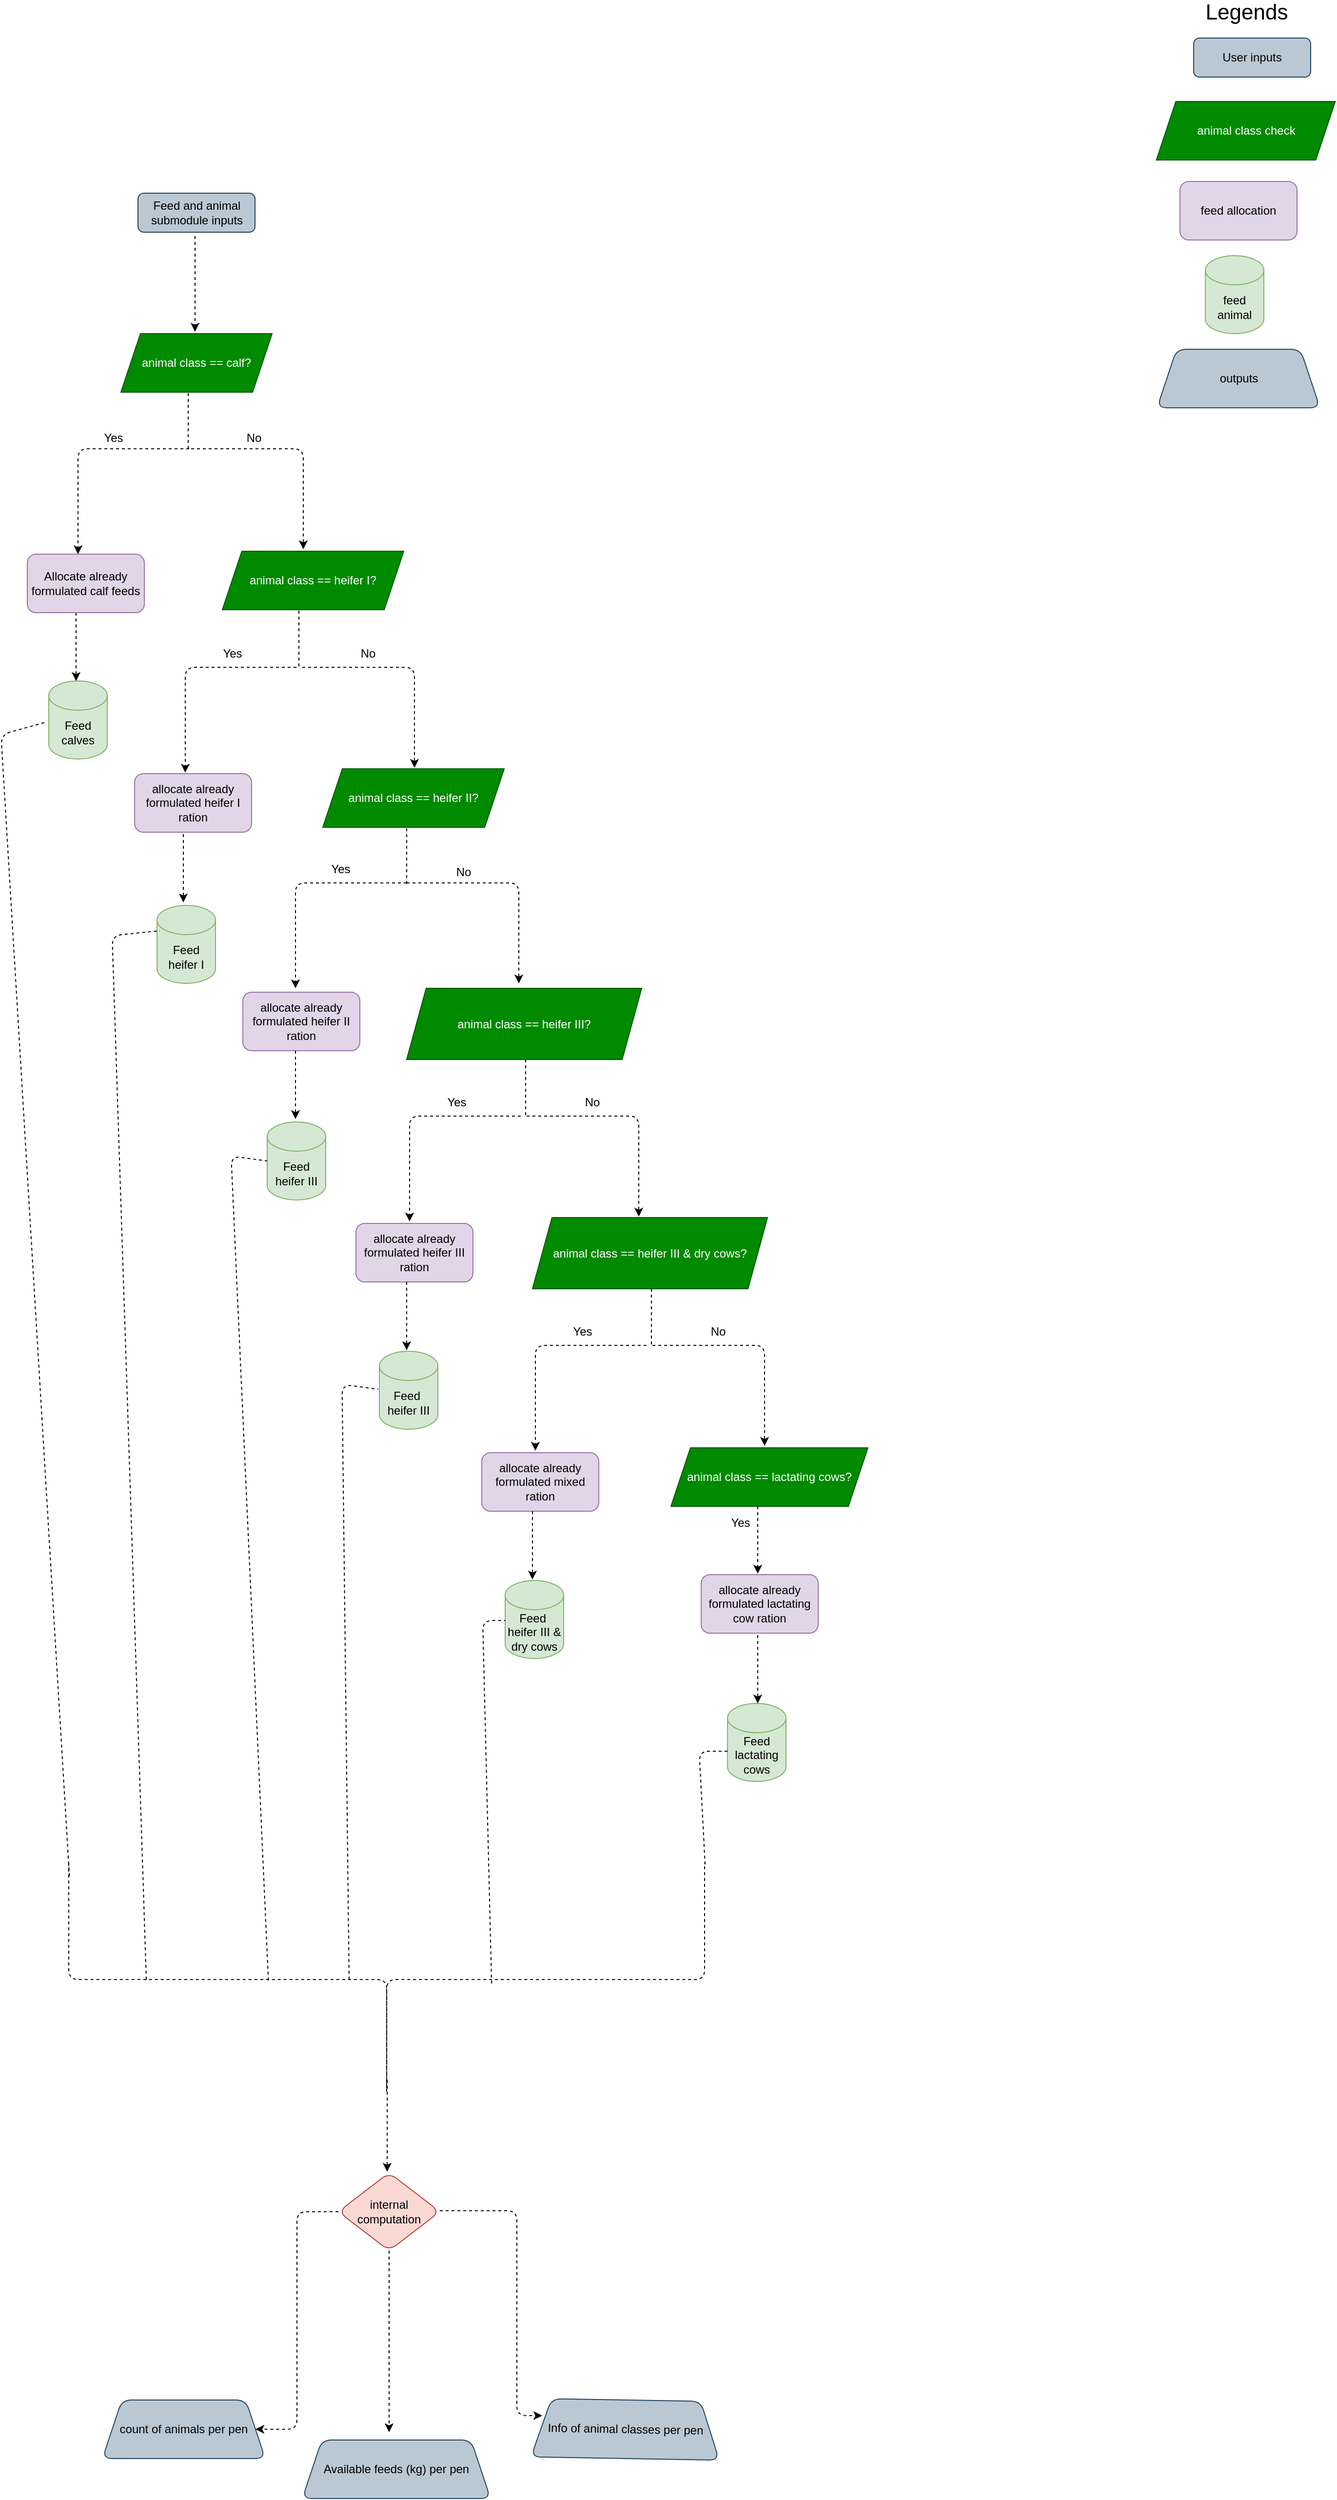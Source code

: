 <mxfile version="14.8.0" type="github">
  <diagram id="rIiSpIoRp7-y044hY7DU" name="Page-1">
    <mxGraphModel dx="1422" dy="791" grid="0" gridSize="10" guides="1" tooltips="1" connect="1" arrows="1" fold="1" page="1" pageScale="1" pageWidth="3300" pageHeight="4681" math="0" shadow="0">
      <root>
        <mxCell id="0" />
        <mxCell id="1" parent="0" />
        <mxCell id="0GZJpxAeOg57p4rc0xng-1" value="Feed and animal submodule inputs" style="rounded=1;whiteSpace=wrap;html=1;fontSize=12;glass=0;strokeWidth=1;shadow=0;fillColor=#bac8d3;strokeColor=#23445d;" vertex="1" parent="1">
          <mxGeometry x="620.5" y="208" width="120" height="40" as="geometry" />
        </mxCell>
        <mxCell id="0GZJpxAeOg57p4rc0xng-2" value="" style="endArrow=classic;html=1;dashed=1;" edge="1" parent="1">
          <mxGeometry width="50" height="50" relative="1" as="geometry">
            <mxPoint x="679" y="252" as="sourcePoint" />
            <mxPoint x="679" y="350" as="targetPoint" />
          </mxGeometry>
        </mxCell>
        <mxCell id="0GZJpxAeOg57p4rc0xng-5" value="" style="endArrow=classic;html=1;dashed=1;" edge="1" parent="1">
          <mxGeometry width="50" height="50" relative="1" as="geometry">
            <mxPoint x="673" y="470" as="sourcePoint" />
            <mxPoint x="559" y="578" as="targetPoint" />
            <Array as="points">
              <mxPoint x="559" y="470" />
            </Array>
          </mxGeometry>
        </mxCell>
        <mxCell id="0GZJpxAeOg57p4rc0xng-6" value="" style="endArrow=classic;html=1;dashed=1;" edge="1" parent="1">
          <mxGeometry width="50" height="50" relative="1" as="geometry">
            <mxPoint x="675" y="470" as="sourcePoint" />
            <mxPoint x="790" y="573" as="targetPoint" />
            <Array as="points">
              <mxPoint x="790" y="470" />
            </Array>
          </mxGeometry>
        </mxCell>
        <mxCell id="0GZJpxAeOg57p4rc0xng-7" value="animal class == calf?" style="shape=parallelogram;perimeter=parallelogramPerimeter;whiteSpace=wrap;html=1;fixedSize=1;fillColor=#008a00;strokeColor=#005700;fontColor=#ffffff;" vertex="1" parent="1">
          <mxGeometry x="603" y="352" width="155" height="60" as="geometry" />
        </mxCell>
        <mxCell id="0GZJpxAeOg57p4rc0xng-8" value="" style="endArrow=none;html=1;dashed=1;" edge="1" parent="1">
          <mxGeometry width="50" height="50" relative="1" as="geometry">
            <mxPoint x="672" y="470" as="sourcePoint" />
            <mxPoint x="672" y="412" as="targetPoint" />
          </mxGeometry>
        </mxCell>
        <mxCell id="0GZJpxAeOg57p4rc0xng-9" value="Yes" style="text;html=1;align=center;verticalAlign=middle;resizable=0;points=[];autosize=1;strokeColor=none;" vertex="1" parent="1">
          <mxGeometry x="580" y="450" width="30" height="18" as="geometry" />
        </mxCell>
        <mxCell id="0GZJpxAeOg57p4rc0xng-10" value="Feed calves" style="shape=cylinder3;whiteSpace=wrap;html=1;boundedLbl=1;backgroundOutline=1;size=15;fillColor=#d5e8d4;strokeColor=#82b366;" vertex="1" parent="1">
          <mxGeometry x="529" y="708" width="60" height="80" as="geometry" />
        </mxCell>
        <mxCell id="0GZJpxAeOg57p4rc0xng-11" value="" style="endArrow=classic;html=1;dashed=1;" edge="1" parent="1">
          <mxGeometry width="50" height="50" relative="1" as="geometry">
            <mxPoint x="557" y="638" as="sourcePoint" />
            <mxPoint x="557" y="708" as="targetPoint" />
          </mxGeometry>
        </mxCell>
        <mxCell id="0GZJpxAeOg57p4rc0xng-12" value="Allocate already formulated calf feeds " style="rounded=1;whiteSpace=wrap;html=1;glass=0;fillColor=#e1d5e7;strokeColor=#9673a6;" vertex="1" parent="1">
          <mxGeometry x="507" y="578" width="120" height="60" as="geometry" />
        </mxCell>
        <mxCell id="0GZJpxAeOg57p4rc0xng-16" value="No" style="text;html=1;align=center;verticalAlign=middle;resizable=0;points=[];autosize=1;strokeColor=none;" vertex="1" parent="1">
          <mxGeometry x="726" y="450" width="26" height="18" as="geometry" />
        </mxCell>
        <mxCell id="0GZJpxAeOg57p4rc0xng-17" value="animal class == heifer I?" style="shape=parallelogram;perimeter=parallelogramPerimeter;whiteSpace=wrap;html=1;fixedSize=1;fillColor=#008a00;strokeColor=#005700;fontColor=#ffffff;" vertex="1" parent="1">
          <mxGeometry x="707" y="575" width="186" height="60" as="geometry" />
        </mxCell>
        <mxCell id="0GZJpxAeOg57p4rc0xng-18" value="" style="endArrow=none;html=1;dashed=1;" edge="1" parent="1">
          <mxGeometry width="50" height="50" relative="1" as="geometry">
            <mxPoint x="785.5" y="693" as="sourcePoint" />
            <mxPoint x="785.5" y="635" as="targetPoint" />
          </mxGeometry>
        </mxCell>
        <mxCell id="0GZJpxAeOg57p4rc0xng-19" value="" style="endArrow=classic;html=1;dashed=1;" edge="1" parent="1">
          <mxGeometry width="50" height="50" relative="1" as="geometry">
            <mxPoint x="783" y="694" as="sourcePoint" />
            <mxPoint x="669" y="802" as="targetPoint" />
            <Array as="points">
              <mxPoint x="669" y="694" />
            </Array>
          </mxGeometry>
        </mxCell>
        <mxCell id="0GZJpxAeOg57p4rc0xng-20" value="" style="endArrow=classic;html=1;dashed=1;" edge="1" parent="1">
          <mxGeometry width="50" height="50" relative="1" as="geometry">
            <mxPoint x="789" y="694" as="sourcePoint" />
            <mxPoint x="904" y="797" as="targetPoint" />
            <Array as="points">
              <mxPoint x="904" y="694" />
            </Array>
          </mxGeometry>
        </mxCell>
        <mxCell id="0GZJpxAeOg57p4rc0xng-21" value="Yes" style="text;html=1;align=center;verticalAlign=middle;resizable=0;points=[];autosize=1;strokeColor=none;" vertex="1" parent="1">
          <mxGeometry x="702" y="671" width="30" height="18" as="geometry" />
        </mxCell>
        <mxCell id="0GZJpxAeOg57p4rc0xng-22" value="No" style="text;html=1;align=center;verticalAlign=middle;resizable=0;points=[];autosize=1;strokeColor=none;" vertex="1" parent="1">
          <mxGeometry x="843" y="671" width="26" height="18" as="geometry" />
        </mxCell>
        <mxCell id="0GZJpxAeOg57p4rc0xng-23" value="" style="endArrow=classic;html=1;dashed=1;" edge="1" parent="1">
          <mxGeometry width="50" height="50" relative="1" as="geometry">
            <mxPoint x="667" y="865" as="sourcePoint" />
            <mxPoint x="667" y="935" as="targetPoint" />
          </mxGeometry>
        </mxCell>
        <mxCell id="0GZJpxAeOg57p4rc0xng-24" value="allocate already formulated heifer I ration" style="rounded=1;whiteSpace=wrap;html=1;glass=0;fillColor=#e1d5e7;strokeColor=#9673a6;" vertex="1" parent="1">
          <mxGeometry x="617" y="803" width="120" height="60" as="geometry" />
        </mxCell>
        <mxCell id="0GZJpxAeOg57p4rc0xng-25" value="allocate already formulated lactating cow ration" style="rounded=1;whiteSpace=wrap;html=1;glass=0;fillColor=#e1d5e7;strokeColor=#9673a6;" vertex="1" parent="1">
          <mxGeometry x="1198" y="1624" width="120" height="60" as="geometry" />
        </mxCell>
        <mxCell id="0GZJpxAeOg57p4rc0xng-26" value="Feed lactating cows" style="shape=cylinder3;whiteSpace=wrap;html=1;boundedLbl=1;backgroundOutline=1;size=15;fillColor=#d5e8d4;strokeColor=#82b366;" vertex="1" parent="1">
          <mxGeometry x="1225" y="1756" width="60" height="80" as="geometry" />
        </mxCell>
        <mxCell id="0GZJpxAeOg57p4rc0xng-27" value="" style="endArrow=classic;html=1;dashed=1;" edge="1" parent="1">
          <mxGeometry width="50" height="50" relative="1" as="geometry">
            <mxPoint x="1256" y="1686" as="sourcePoint" />
            <mxPoint x="1256" y="1756" as="targetPoint" />
          </mxGeometry>
        </mxCell>
        <mxCell id="0GZJpxAeOg57p4rc0xng-28" value="Feed heifer I" style="shape=cylinder3;whiteSpace=wrap;html=1;boundedLbl=1;backgroundOutline=1;size=15;fillColor=#d5e8d4;strokeColor=#82b366;" vertex="1" parent="1">
          <mxGeometry x="640" y="938" width="60" height="80" as="geometry" />
        </mxCell>
        <mxCell id="0GZJpxAeOg57p4rc0xng-29" value="Yes" style="text;html=1;align=center;verticalAlign=middle;resizable=0;points=[];autosize=1;strokeColor=none;" vertex="1" parent="1">
          <mxGeometry x="813" y="892" width="30" height="18" as="geometry" />
        </mxCell>
        <mxCell id="0GZJpxAeOg57p4rc0xng-30" value="" style="endArrow=none;html=1;dashed=1;" edge="1" parent="1">
          <mxGeometry width="50" height="50" relative="1" as="geometry">
            <mxPoint x="896" y="916" as="sourcePoint" />
            <mxPoint x="896" y="858" as="targetPoint" />
          </mxGeometry>
        </mxCell>
        <mxCell id="0GZJpxAeOg57p4rc0xng-31" value="animal class == heifer II?" style="shape=parallelogram;perimeter=parallelogramPerimeter;whiteSpace=wrap;html=1;fixedSize=1;fillColor=#008a00;strokeColor=#005700;fontColor=#ffffff;" vertex="1" parent="1">
          <mxGeometry x="810" y="798" width="186" height="60" as="geometry" />
        </mxCell>
        <mxCell id="0GZJpxAeOg57p4rc0xng-32" value="No" style="text;html=1;align=center;verticalAlign=middle;resizable=0;points=[];autosize=1;strokeColor=none;" vertex="1" parent="1">
          <mxGeometry x="941" y="895" width="26" height="18" as="geometry" />
        </mxCell>
        <mxCell id="0GZJpxAeOg57p4rc0xng-33" value="" style="endArrow=classic;html=1;dashed=1;" edge="1" parent="1">
          <mxGeometry width="50" height="50" relative="1" as="geometry">
            <mxPoint x="896" y="915" as="sourcePoint" />
            <mxPoint x="1011" y="1018" as="targetPoint" />
            <Array as="points">
              <mxPoint x="1011" y="915" />
            </Array>
          </mxGeometry>
        </mxCell>
        <mxCell id="0GZJpxAeOg57p4rc0xng-34" value="" style="endArrow=classic;html=1;dashed=1;" edge="1" parent="1">
          <mxGeometry width="50" height="50" relative="1" as="geometry">
            <mxPoint x="896" y="915" as="sourcePoint" />
            <mxPoint x="782" y="1023" as="targetPoint" />
            <Array as="points">
              <mxPoint x="782" y="915" />
            </Array>
          </mxGeometry>
        </mxCell>
        <mxCell id="0GZJpxAeOg57p4rc0xng-35" value="allocate already formulated heifer II ration" style="rounded=1;whiteSpace=wrap;html=1;glass=0;fillColor=#e1d5e7;strokeColor=#9673a6;" vertex="1" parent="1">
          <mxGeometry x="728" y="1027" width="120" height="60" as="geometry" />
        </mxCell>
        <mxCell id="0GZJpxAeOg57p4rc0xng-36" value="animal class == heifer III?" style="shape=parallelogram;perimeter=parallelogramPerimeter;whiteSpace=wrap;html=1;fixedSize=1;fillColor=#008a00;strokeColor=#005700;fontColor=#ffffff;" vertex="1" parent="1">
          <mxGeometry x="896" y="1023" width="241" height="73" as="geometry" />
        </mxCell>
        <mxCell id="0GZJpxAeOg57p4rc0xng-37" value="" style="endArrow=none;html=1;dashed=1;" edge="1" parent="1">
          <mxGeometry width="50" height="50" relative="1" as="geometry">
            <mxPoint x="1018" y="1153" as="sourcePoint" />
            <mxPoint x="1018" y="1095" as="targetPoint" />
          </mxGeometry>
        </mxCell>
        <mxCell id="0GZJpxAeOg57p4rc0xng-38" value="Yes" style="text;html=1;align=center;verticalAlign=middle;resizable=0;points=[];autosize=1;strokeColor=none;" vertex="1" parent="1">
          <mxGeometry x="932" y="1131" width="30" height="18" as="geometry" />
        </mxCell>
        <mxCell id="0GZJpxAeOg57p4rc0xng-39" value="Feed heifer III" style="shape=cylinder3;whiteSpace=wrap;html=1;boundedLbl=1;backgroundOutline=1;size=15;fillColor=#d5e8d4;strokeColor=#82b366;" vertex="1" parent="1">
          <mxGeometry x="753" y="1160" width="60" height="80" as="geometry" />
        </mxCell>
        <mxCell id="0GZJpxAeOg57p4rc0xng-40" value="No" style="text;html=1;align=center;verticalAlign=middle;resizable=0;points=[];autosize=1;strokeColor=none;" vertex="1" parent="1">
          <mxGeometry x="1073" y="1131" width="26" height="18" as="geometry" />
        </mxCell>
        <mxCell id="0GZJpxAeOg57p4rc0xng-41" value="" style="endArrow=classic;html=1;dashed=1;" edge="1" parent="1">
          <mxGeometry width="50" height="50" relative="1" as="geometry">
            <mxPoint x="1019" y="1154" as="sourcePoint" />
            <mxPoint x="1134" y="1257" as="targetPoint" />
            <Array as="points">
              <mxPoint x="1134" y="1154" />
            </Array>
          </mxGeometry>
        </mxCell>
        <mxCell id="0GZJpxAeOg57p4rc0xng-42" value="" style="endArrow=classic;html=1;dashed=1;" edge="1" parent="1">
          <mxGeometry width="50" height="50" relative="1" as="geometry">
            <mxPoint x="1013" y="1154" as="sourcePoint" />
            <mxPoint x="899" y="1262" as="targetPoint" />
            <Array as="points">
              <mxPoint x="899" y="1154" />
            </Array>
          </mxGeometry>
        </mxCell>
        <mxCell id="0GZJpxAeOg57p4rc0xng-43" value="allocate already formulated heifer III ration" style="rounded=1;whiteSpace=wrap;html=1;glass=0;fillColor=#e1d5e7;strokeColor=#9673a6;" vertex="1" parent="1">
          <mxGeometry x="844" y="1264" width="120" height="60" as="geometry" />
        </mxCell>
        <mxCell id="0GZJpxAeOg57p4rc0xng-44" value="" style="endArrow=classic;html=1;dashed=1;" edge="1" parent="1">
          <mxGeometry width="50" height="50" relative="1" as="geometry">
            <mxPoint x="896" y="1324" as="sourcePoint" />
            <mxPoint x="896" y="1394" as="targetPoint" />
          </mxGeometry>
        </mxCell>
        <mxCell id="0GZJpxAeOg57p4rc0xng-45" value="Feed&amp;nbsp; heifer III" style="shape=cylinder3;whiteSpace=wrap;html=1;boundedLbl=1;backgroundOutline=1;size=15;fillColor=#d5e8d4;strokeColor=#82b366;" vertex="1" parent="1">
          <mxGeometry x="868" y="1395" width="60" height="80" as="geometry" />
        </mxCell>
        <mxCell id="0GZJpxAeOg57p4rc0xng-46" value="animal class == lactating cows?" style="shape=parallelogram;perimeter=parallelogramPerimeter;whiteSpace=wrap;html=1;fixedSize=1;fillColor=#008a00;strokeColor=#005700;fontColor=#ffffff;" vertex="1" parent="1">
          <mxGeometry x="1167" y="1494" width="202" height="60" as="geometry" />
        </mxCell>
        <mxCell id="0GZJpxAeOg57p4rc0xng-47" value="Yes" style="text;html=1;align=center;verticalAlign=middle;resizable=0;points=[];autosize=1;strokeColor=none;" vertex="1" parent="1">
          <mxGeometry x="1223" y="1562" width="30" height="18" as="geometry" />
        </mxCell>
        <mxCell id="0GZJpxAeOg57p4rc0xng-48" value="" style="endArrow=classic;html=1;dashed=1;" edge="1" parent="1">
          <mxGeometry width="50" height="50" relative="1" as="geometry">
            <mxPoint x="1256" y="1554" as="sourcePoint" />
            <mxPoint x="1256" y="1623" as="targetPoint" />
          </mxGeometry>
        </mxCell>
        <mxCell id="0GZJpxAeOg57p4rc0xng-50" value="" style="endArrow=classic;html=1;dashed=1;" edge="1" parent="1">
          <mxGeometry width="50" height="50" relative="1" as="geometry">
            <mxPoint x="782" y="1087" as="sourcePoint" />
            <mxPoint x="782" y="1157" as="targetPoint" />
          </mxGeometry>
        </mxCell>
        <mxCell id="0GZJpxAeOg57p4rc0xng-51" value="animal class == heifer III &amp;amp; dry cows?" style="shape=parallelogram;perimeter=parallelogramPerimeter;whiteSpace=wrap;html=1;fixedSize=1;fillColor=#008a00;strokeColor=#005700;fontColor=#ffffff;" vertex="1" parent="1">
          <mxGeometry x="1025" y="1258" width="241" height="73" as="geometry" />
        </mxCell>
        <mxCell id="0GZJpxAeOg57p4rc0xng-52" value="" style="endArrow=none;html=1;dashed=1;" edge="1" parent="1">
          <mxGeometry width="50" height="50" relative="1" as="geometry">
            <mxPoint x="1147" y="1388" as="sourcePoint" />
            <mxPoint x="1147" y="1330" as="targetPoint" />
          </mxGeometry>
        </mxCell>
        <mxCell id="0GZJpxAeOg57p4rc0xng-53" value="Yes" style="text;html=1;align=center;verticalAlign=middle;resizable=0;points=[];autosize=1;strokeColor=none;" vertex="1" parent="1">
          <mxGeometry x="1061" y="1366" width="30" height="18" as="geometry" />
        </mxCell>
        <mxCell id="0GZJpxAeOg57p4rc0xng-54" value="No" style="text;html=1;align=center;verticalAlign=middle;resizable=0;points=[];autosize=1;strokeColor=none;" vertex="1" parent="1">
          <mxGeometry x="1202" y="1366" width="26" height="18" as="geometry" />
        </mxCell>
        <mxCell id="0GZJpxAeOg57p4rc0xng-55" value="" style="endArrow=classic;html=1;dashed=1;" edge="1" parent="1">
          <mxGeometry width="50" height="50" relative="1" as="geometry">
            <mxPoint x="1148" y="1389" as="sourcePoint" />
            <mxPoint x="1263" y="1492" as="targetPoint" />
            <Array as="points">
              <mxPoint x="1263" y="1389" />
            </Array>
          </mxGeometry>
        </mxCell>
        <mxCell id="0GZJpxAeOg57p4rc0xng-56" value="" style="endArrow=classic;html=1;dashed=1;" edge="1" parent="1">
          <mxGeometry width="50" height="50" relative="1" as="geometry">
            <mxPoint x="1142" y="1389" as="sourcePoint" />
            <mxPoint x="1028" y="1497" as="targetPoint" />
            <Array as="points">
              <mxPoint x="1028" y="1389" />
            </Array>
          </mxGeometry>
        </mxCell>
        <mxCell id="0GZJpxAeOg57p4rc0xng-57" value="allocate already formulated mixed ration" style="rounded=1;whiteSpace=wrap;html=1;glass=0;fillColor=#e1d5e7;strokeColor=#9673a6;" vertex="1" parent="1">
          <mxGeometry x="973" y="1499" width="120" height="60" as="geometry" />
        </mxCell>
        <mxCell id="0GZJpxAeOg57p4rc0xng-58" value="" style="endArrow=classic;html=1;dashed=1;" edge="1" parent="1">
          <mxGeometry width="50" height="50" relative="1" as="geometry">
            <mxPoint x="1025" y="1559" as="sourcePoint" />
            <mxPoint x="1025" y="1629" as="targetPoint" />
          </mxGeometry>
        </mxCell>
        <mxCell id="0GZJpxAeOg57p4rc0xng-59" value="Feed&amp;nbsp; heifer III &amp;amp; dry cows" style="shape=cylinder3;whiteSpace=wrap;html=1;boundedLbl=1;backgroundOutline=1;size=15;fillColor=#d5e8d4;strokeColor=#82b366;" vertex="1" parent="1">
          <mxGeometry x="997" y="1630" width="60" height="80" as="geometry" />
        </mxCell>
        <mxCell id="0GZJpxAeOg57p4rc0xng-60" value="internal computation" style="rhombus;whiteSpace=wrap;html=1;rounded=1;glass=0;rotation=0;fillColor=#fad9d5;strokeColor=#ae4132;" vertex="1" parent="1">
          <mxGeometry x="826" y="2237" width="104" height="80" as="geometry" />
        </mxCell>
        <mxCell id="0GZJpxAeOg57p4rc0xng-62" value="" style="endArrow=none;html=1;dashed=1;exitX=0.483;exitY=0.665;exitDx=0;exitDy=0;exitPerimeter=0;" edge="1" parent="1" source="0GZJpxAeOg57p4rc0xng-67">
          <mxGeometry width="50" height="50" relative="1" as="geometry">
            <mxPoint x="984" y="2161" as="sourcePoint" />
            <mxPoint x="997.0" y="1671" as="targetPoint" />
            <Array as="points">
              <mxPoint x="974" y="1671" />
            </Array>
          </mxGeometry>
        </mxCell>
        <mxCell id="0GZJpxAeOg57p4rc0xng-63" value="" style="endArrow=none;html=1;dashed=1;entryX=0;entryY=0.613;entryDx=0;entryDy=0;entryPerimeter=0;" edge="1" parent="1" target="0GZJpxAeOg57p4rc0xng-26">
          <mxGeometry width="50" height="50" relative="1" as="geometry">
            <mxPoint x="1202" y="1921" as="sourcePoint" />
            <mxPoint x="1225" y="1791" as="targetPoint" />
            <Array as="points">
              <mxPoint x="1196" y="1805" />
            </Array>
          </mxGeometry>
        </mxCell>
        <mxCell id="0GZJpxAeOg57p4rc0xng-64" value="" style="endArrow=none;html=1;dashed=1;exitX=0.496;exitY=0.314;exitDx=0;exitDy=0;exitPerimeter=0;entryX=0;entryY=0.5;entryDx=0;entryDy=0;entryPerimeter=0;" edge="1" parent="1" source="0GZJpxAeOg57p4rc0xng-67" target="0GZJpxAeOg57p4rc0xng-39">
          <mxGeometry width="50" height="50" relative="1" as="geometry">
            <mxPoint x="760" y="1927" as="sourcePoint" />
            <mxPoint x="740" y="1177" as="targetPoint" />
            <Array as="points">
              <mxPoint x="716" y="1195" />
            </Array>
          </mxGeometry>
        </mxCell>
        <mxCell id="0GZJpxAeOg57p4rc0xng-65" value="" style="endArrow=none;html=1;dashed=1;exitX=0.5;exitY=0.122;exitDx=0;exitDy=0;exitPerimeter=0;" edge="1" parent="1" source="0GZJpxAeOg57p4rc0xng-67">
          <mxGeometry width="50" height="50" relative="1" as="geometry">
            <mxPoint x="666" y="1919" as="sourcePoint" />
            <mxPoint x="643" y="964" as="targetPoint" />
            <Array as="points">
              <mxPoint x="594" y="969" />
            </Array>
          </mxGeometry>
        </mxCell>
        <mxCell id="0GZJpxAeOg57p4rc0xng-66" value="" style="endArrow=none;html=1;dashed=1;exitX=0.944;exitY=0.001;exitDx=0;exitDy=0;exitPerimeter=0;" edge="1" parent="1" source="0GZJpxAeOg57p4rc0xng-67">
          <mxGeometry width="50" height="50" relative="1" as="geometry">
            <mxPoint x="551" y="1897" as="sourcePoint" />
            <mxPoint x="527" y="750" as="targetPoint" />
            <Array as="points">
              <mxPoint x="480" y="763" />
            </Array>
          </mxGeometry>
        </mxCell>
        <mxCell id="0GZJpxAeOg57p4rc0xng-67" value="" style="shape=curlyBracket;whiteSpace=wrap;html=1;rounded=1;glass=0;gradientColor=none;rotation=-90;dashed=1;" vertex="1" parent="1">
          <mxGeometry x="756" y="1713" width="239" height="652" as="geometry" />
        </mxCell>
        <mxCell id="0GZJpxAeOg57p4rc0xng-68" value="" style="endArrow=classic;html=1;dashed=1;exitX=0.069;exitY=0.501;exitDx=0;exitDy=0;exitPerimeter=0;" edge="1" parent="1" source="0GZJpxAeOg57p4rc0xng-67">
          <mxGeometry width="50" height="50" relative="1" as="geometry">
            <mxPoint x="888" y="2293" as="sourcePoint" />
            <mxPoint x="876" y="2236" as="targetPoint" />
          </mxGeometry>
        </mxCell>
        <mxCell id="0GZJpxAeOg57p4rc0xng-69" value="&lt;div&gt;count of animals per pen&lt;/div&gt;" style="shape=trapezoid;perimeter=trapezoidPerimeter;whiteSpace=wrap;html=1;fixedSize=1;rounded=1;glass=0;rotation=0;fillColor=#bac8d3;strokeColor=#23445d;" vertex="1" parent="1">
          <mxGeometry x="584" y="2470" width="167" height="60" as="geometry" />
        </mxCell>
        <mxCell id="0GZJpxAeOg57p4rc0xng-70" value="Available feeds (kg) per pen" style="shape=trapezoid;perimeter=trapezoidPerimeter;whiteSpace=wrap;html=1;fixedSize=1;rounded=1;glass=0;rotation=0;fillColor=#bac8d3;strokeColor=#23445d;" vertex="1" parent="1">
          <mxGeometry x="789" y="2511" width="193" height="60" as="geometry" />
        </mxCell>
        <mxCell id="0GZJpxAeOg57p4rc0xng-71" value="Info of animal classes per pen" style="shape=trapezoid;perimeter=trapezoidPerimeter;whiteSpace=wrap;html=1;fixedSize=1;rounded=1;glass=0;rotation=1;fillColor=#bac8d3;strokeColor=#23445d;" vertex="1" parent="1">
          <mxGeometry x="1024" y="2470" width="193" height="60" as="geometry" />
        </mxCell>
        <mxCell id="0GZJpxAeOg57p4rc0xng-72" value="" style="edgeStyle=elbowEdgeStyle;elbow=horizontal;endArrow=classic;html=1;dashed=1;entryX=1;entryY=0.5;entryDx=0;entryDy=0;" edge="1" parent="1" source="0GZJpxAeOg57p4rc0xng-60" target="0GZJpxAeOg57p4rc0xng-69">
          <mxGeometry width="50" height="50" relative="1" as="geometry">
            <mxPoint x="819" y="2391" as="sourcePoint" />
            <mxPoint x="752" y="2499" as="targetPoint" />
          </mxGeometry>
        </mxCell>
        <mxCell id="0GZJpxAeOg57p4rc0xng-73" value="" style="edgeStyle=elbowEdgeStyle;elbow=horizontal;endArrow=classic;html=1;dashed=1;exitX=1;exitY=0.488;exitDx=0;exitDy=0;exitPerimeter=0;" edge="1" parent="1" source="0GZJpxAeOg57p4rc0xng-60">
          <mxGeometry width="50" height="50" relative="1" as="geometry">
            <mxPoint x="959" y="2270" as="sourcePoint" />
            <mxPoint x="1035" y="2486" as="targetPoint" />
            <Array as="points">
              <mxPoint x="1009" y="2459" />
              <mxPoint x="981" y="2429" />
            </Array>
          </mxGeometry>
        </mxCell>
        <mxCell id="0GZJpxAeOg57p4rc0xng-74" value="" style="endArrow=classic;html=1;dashed=1;exitX=0.5;exitY=1;exitDx=0;exitDy=0;" edge="1" parent="1" source="0GZJpxAeOg57p4rc0xng-60">
          <mxGeometry width="50" height="50" relative="1" as="geometry">
            <mxPoint x="961" y="2543" as="sourcePoint" />
            <mxPoint x="878" y="2503" as="targetPoint" />
          </mxGeometry>
        </mxCell>
        <mxCell id="0GZJpxAeOg57p4rc0xng-75" value="" style="endArrow=none;html=1;dashed=1;entryX=0;entryY=0.5;entryDx=0;entryDy=0;entryPerimeter=0;" edge="1" parent="1">
          <mxGeometry width="50" height="50" relative="1" as="geometry">
            <mxPoint x="837" y="2039" as="sourcePoint" />
            <mxPoint x="866.77" y="1434" as="targetPoint" />
            <Array as="points">
              <mxPoint x="829.77" y="1429" />
            </Array>
          </mxGeometry>
        </mxCell>
        <mxCell id="0GZJpxAeOg57p4rc0xng-76" value="User inputs" style="rounded=1;whiteSpace=wrap;html=1;fontSize=12;glass=0;strokeWidth=1;shadow=0;fillColor=#bac8d3;strokeColor=#23445d;" vertex="1" parent="1">
          <mxGeometry x="1703" y="49" width="120" height="40" as="geometry" />
        </mxCell>
        <mxCell id="0GZJpxAeOg57p4rc0xng-78" value="animal class check" style="shape=parallelogram;perimeter=parallelogramPerimeter;whiteSpace=wrap;html=1;fixedSize=1;fillColor=#008a00;strokeColor=#005700;fontColor=#ffffff;" vertex="1" parent="1">
          <mxGeometry x="1664.75" y="114" width="183.5" height="60" as="geometry" />
        </mxCell>
        <mxCell id="0GZJpxAeOg57p4rc0xng-79" value="feed allocation" style="rounded=1;whiteSpace=wrap;html=1;glass=0;fillColor=#e1d5e7;strokeColor=#9673a6;" vertex="1" parent="1">
          <mxGeometry x="1689" y="196" width="120" height="60" as="geometry" />
        </mxCell>
        <mxCell id="0GZJpxAeOg57p4rc0xng-80" value="feed animal" style="shape=cylinder3;whiteSpace=wrap;html=1;boundedLbl=1;backgroundOutline=1;size=15;fillColor=#d5e8d4;strokeColor=#82b366;" vertex="1" parent="1">
          <mxGeometry x="1715" y="272" width="60" height="80" as="geometry" />
        </mxCell>
        <mxCell id="0GZJpxAeOg57p4rc0xng-81" value="&lt;font style=&quot;font-size: 22px&quot;&gt;Legends&lt;/font&gt;" style="text;html=1;align=center;verticalAlign=middle;resizable=0;points=[];autosize=1;strokeColor=none;" vertex="1" parent="1">
          <mxGeometry x="1709.5" y="12" width="94" height="22" as="geometry" />
        </mxCell>
        <mxCell id="0GZJpxAeOg57p4rc0xng-82" value="outputs" style="shape=trapezoid;perimeter=trapezoidPerimeter;whiteSpace=wrap;html=1;fixedSize=1;rounded=1;glass=0;rotation=0;fillColor=#bac8d3;strokeColor=#23445d;" vertex="1" parent="1">
          <mxGeometry x="1665.5" y="368" width="167" height="60" as="geometry" />
        </mxCell>
      </root>
    </mxGraphModel>
  </diagram>
</mxfile>
